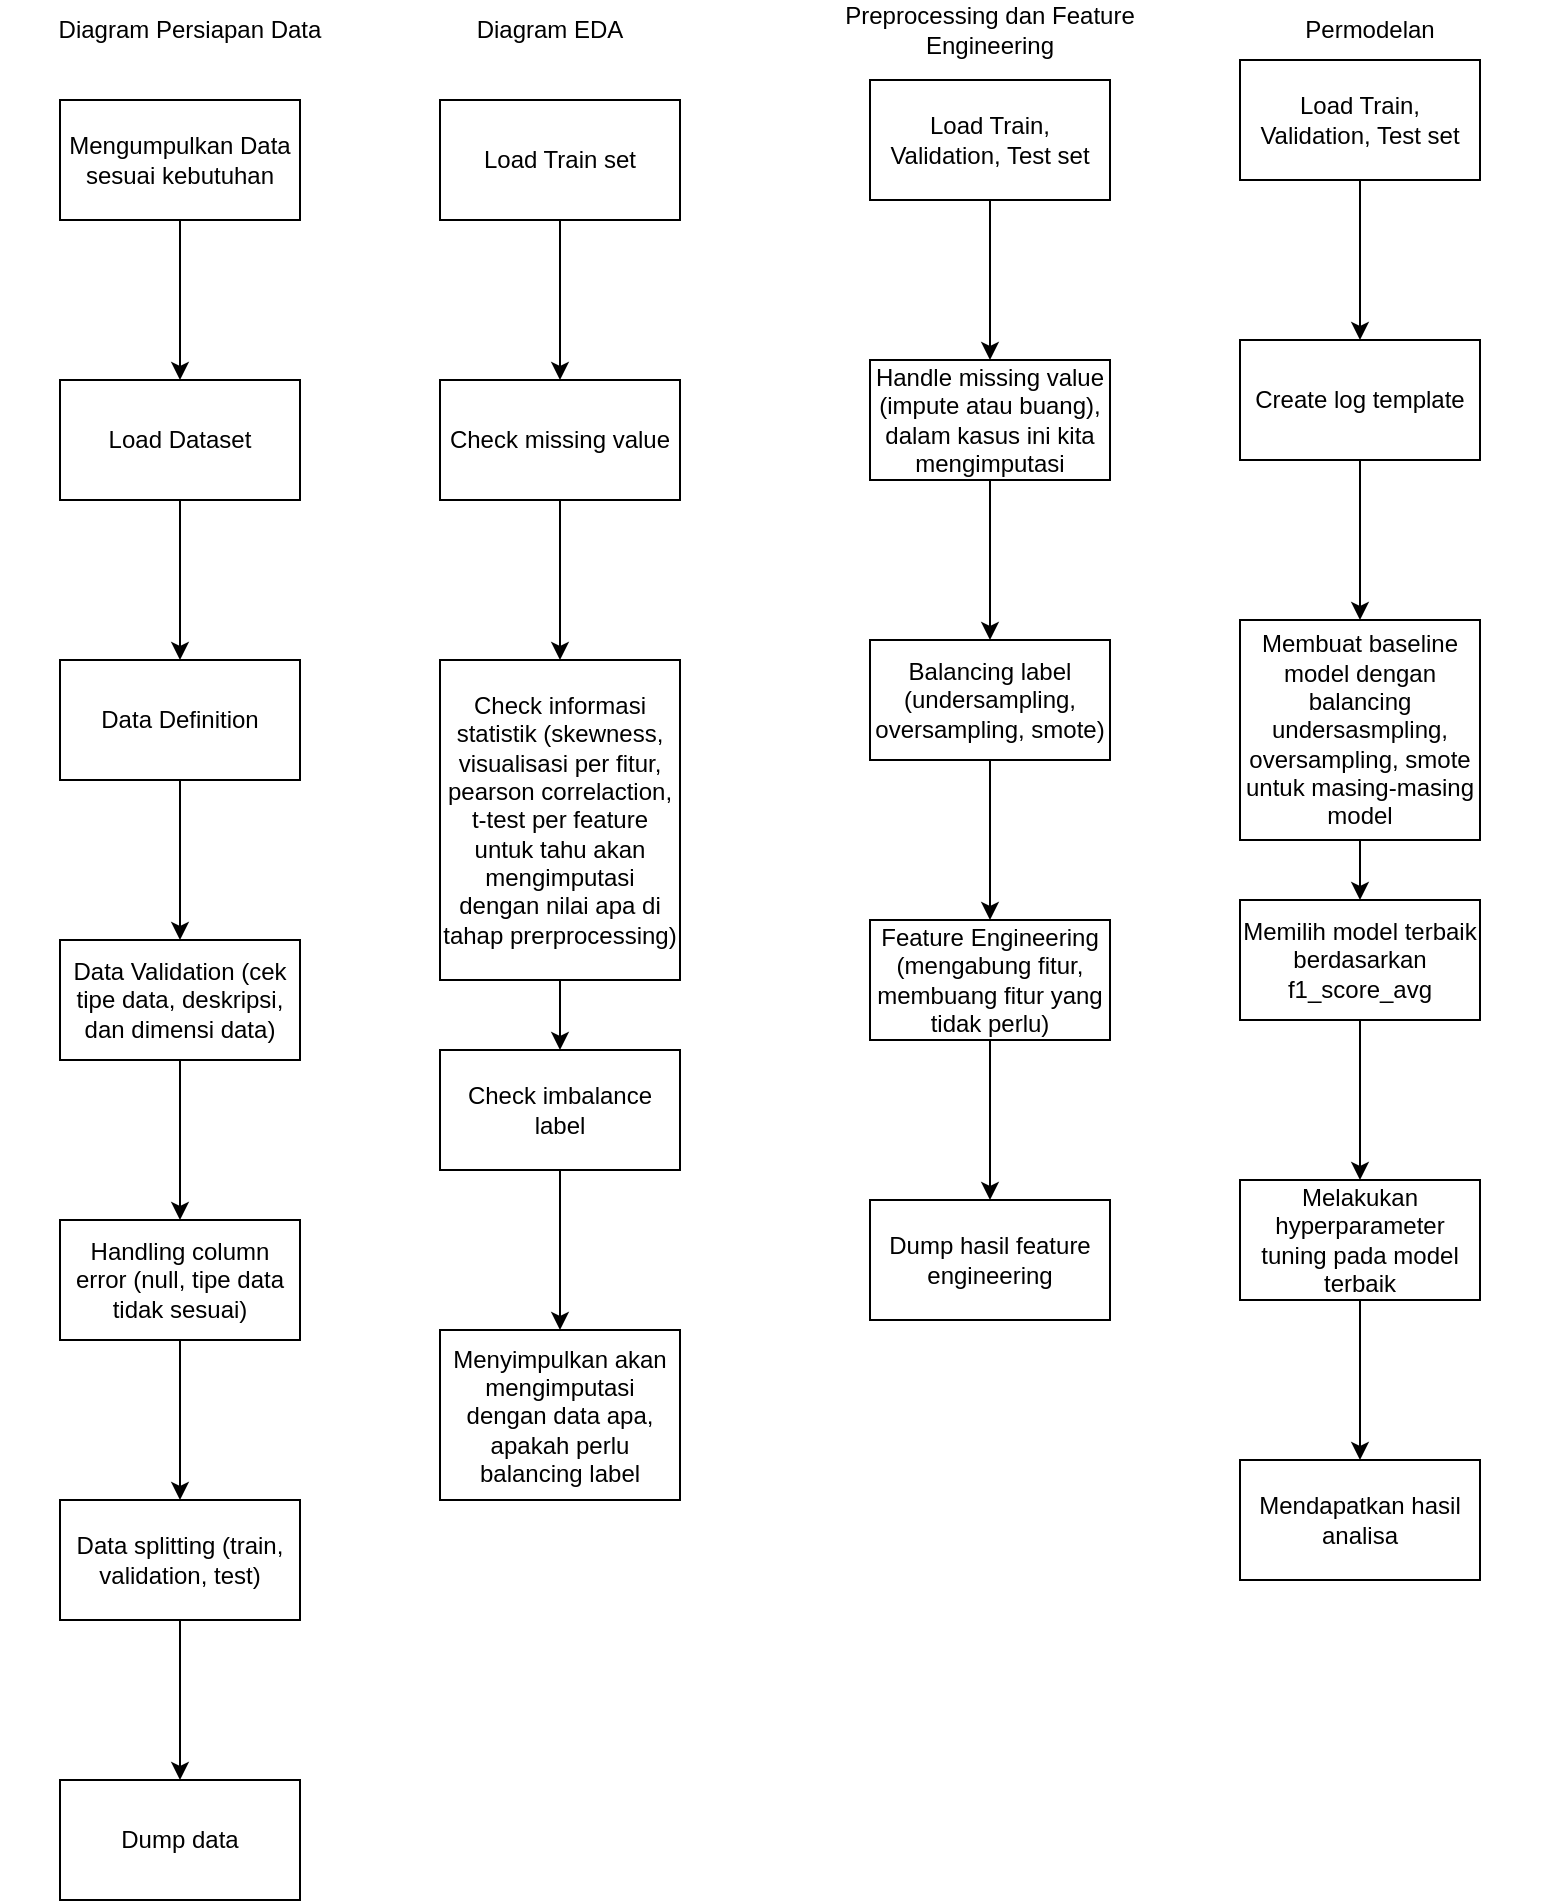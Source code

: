 <mxfile version="20.6.0" type="github">
  <diagram id="mS2-Te-Qni_iinfROBX9" name="Page-1">
    <mxGraphModel dx="1022" dy="1124" grid="1" gridSize="10" guides="1" tooltips="1" connect="1" arrows="1" fold="1" page="1" pageScale="1" pageWidth="827" pageHeight="1169" math="0" shadow="0">
      <root>
        <mxCell id="0" />
        <mxCell id="1" parent="0" />
        <mxCell id="Ip5pmlKS8eaZYFYD2RCD-1" value="Diagram Persiapan Data" style="text;html=1;strokeColor=none;fillColor=none;align=center;verticalAlign=middle;whiteSpace=wrap;rounded=0;" vertex="1" parent="1">
          <mxGeometry x="30" y="30" width="190" height="30" as="geometry" />
        </mxCell>
        <mxCell id="Ip5pmlKS8eaZYFYD2RCD-4" value="" style="edgeStyle=orthogonalEdgeStyle;rounded=0;orthogonalLoop=1;jettySize=auto;html=1;" edge="1" parent="1" source="Ip5pmlKS8eaZYFYD2RCD-2" target="Ip5pmlKS8eaZYFYD2RCD-3">
          <mxGeometry relative="1" as="geometry" />
        </mxCell>
        <mxCell id="Ip5pmlKS8eaZYFYD2RCD-2" value="Mengumpulkan Data sesuai kebutuhan" style="rounded=0;whiteSpace=wrap;html=1;" vertex="1" parent="1">
          <mxGeometry x="60" y="80" width="120" height="60" as="geometry" />
        </mxCell>
        <mxCell id="Ip5pmlKS8eaZYFYD2RCD-6" value="" style="edgeStyle=orthogonalEdgeStyle;rounded=0;orthogonalLoop=1;jettySize=auto;html=1;" edge="1" parent="1" source="Ip5pmlKS8eaZYFYD2RCD-3" target="Ip5pmlKS8eaZYFYD2RCD-5">
          <mxGeometry relative="1" as="geometry" />
        </mxCell>
        <mxCell id="Ip5pmlKS8eaZYFYD2RCD-3" value="Load Dataset" style="whiteSpace=wrap;html=1;rounded=0;" vertex="1" parent="1">
          <mxGeometry x="60" y="220" width="120" height="60" as="geometry" />
        </mxCell>
        <mxCell id="Ip5pmlKS8eaZYFYD2RCD-8" value="" style="edgeStyle=orthogonalEdgeStyle;rounded=0;orthogonalLoop=1;jettySize=auto;html=1;" edge="1" parent="1" source="Ip5pmlKS8eaZYFYD2RCD-5" target="Ip5pmlKS8eaZYFYD2RCD-7">
          <mxGeometry relative="1" as="geometry" />
        </mxCell>
        <mxCell id="Ip5pmlKS8eaZYFYD2RCD-5" value="Data Definition" style="whiteSpace=wrap;html=1;rounded=0;" vertex="1" parent="1">
          <mxGeometry x="60" y="360" width="120" height="60" as="geometry" />
        </mxCell>
        <mxCell id="Ip5pmlKS8eaZYFYD2RCD-10" value="" style="edgeStyle=orthogonalEdgeStyle;rounded=0;orthogonalLoop=1;jettySize=auto;html=1;" edge="1" parent="1" source="Ip5pmlKS8eaZYFYD2RCD-7" target="Ip5pmlKS8eaZYFYD2RCD-9">
          <mxGeometry relative="1" as="geometry" />
        </mxCell>
        <mxCell id="Ip5pmlKS8eaZYFYD2RCD-7" value="Data Validation (cek tipe data, deskripsi, dan dimensi data)" style="whiteSpace=wrap;html=1;rounded=0;" vertex="1" parent="1">
          <mxGeometry x="60" y="500" width="120" height="60" as="geometry" />
        </mxCell>
        <mxCell id="Ip5pmlKS8eaZYFYD2RCD-12" value="" style="edgeStyle=orthogonalEdgeStyle;rounded=0;orthogonalLoop=1;jettySize=auto;html=1;" edge="1" parent="1" source="Ip5pmlKS8eaZYFYD2RCD-9" target="Ip5pmlKS8eaZYFYD2RCD-11">
          <mxGeometry relative="1" as="geometry" />
        </mxCell>
        <mxCell id="Ip5pmlKS8eaZYFYD2RCD-9" value="Handling column error (null, tipe data tidak sesuai)" style="whiteSpace=wrap;html=1;rounded=0;" vertex="1" parent="1">
          <mxGeometry x="60" y="640" width="120" height="60" as="geometry" />
        </mxCell>
        <mxCell id="Ip5pmlKS8eaZYFYD2RCD-16" value="" style="edgeStyle=orthogonalEdgeStyle;rounded=0;orthogonalLoop=1;jettySize=auto;html=1;" edge="1" parent="1" source="Ip5pmlKS8eaZYFYD2RCD-11" target="Ip5pmlKS8eaZYFYD2RCD-15">
          <mxGeometry relative="1" as="geometry" />
        </mxCell>
        <mxCell id="Ip5pmlKS8eaZYFYD2RCD-11" value="Data splitting (train, validation, test)" style="whiteSpace=wrap;html=1;rounded=0;" vertex="1" parent="1">
          <mxGeometry x="60" y="780" width="120" height="60" as="geometry" />
        </mxCell>
        <mxCell id="Ip5pmlKS8eaZYFYD2RCD-15" value="Dump data" style="whiteSpace=wrap;html=1;rounded=0;" vertex="1" parent="1">
          <mxGeometry x="60" y="920" width="120" height="60" as="geometry" />
        </mxCell>
        <mxCell id="Ip5pmlKS8eaZYFYD2RCD-17" value="Diagram EDA" style="text;html=1;strokeColor=none;fillColor=none;align=center;verticalAlign=middle;whiteSpace=wrap;rounded=0;" vertex="1" parent="1">
          <mxGeometry x="210" y="30" width="190" height="30" as="geometry" />
        </mxCell>
        <mxCell id="Ip5pmlKS8eaZYFYD2RCD-20" value="" style="edgeStyle=orthogonalEdgeStyle;rounded=0;orthogonalLoop=1;jettySize=auto;html=1;" edge="1" parent="1" source="Ip5pmlKS8eaZYFYD2RCD-18" target="Ip5pmlKS8eaZYFYD2RCD-19">
          <mxGeometry relative="1" as="geometry" />
        </mxCell>
        <mxCell id="Ip5pmlKS8eaZYFYD2RCD-18" value="Load Train set" style="rounded=0;whiteSpace=wrap;html=1;" vertex="1" parent="1">
          <mxGeometry x="250" y="80" width="120" height="60" as="geometry" />
        </mxCell>
        <mxCell id="Ip5pmlKS8eaZYFYD2RCD-22" value="" style="edgeStyle=orthogonalEdgeStyle;rounded=0;orthogonalLoop=1;jettySize=auto;html=1;" edge="1" parent="1" source="Ip5pmlKS8eaZYFYD2RCD-19" target="Ip5pmlKS8eaZYFYD2RCD-21">
          <mxGeometry relative="1" as="geometry" />
        </mxCell>
        <mxCell id="Ip5pmlKS8eaZYFYD2RCD-19" value="Check missing value" style="whiteSpace=wrap;html=1;rounded=0;" vertex="1" parent="1">
          <mxGeometry x="250" y="220" width="120" height="60" as="geometry" />
        </mxCell>
        <mxCell id="Ip5pmlKS8eaZYFYD2RCD-24" value="" style="edgeStyle=orthogonalEdgeStyle;rounded=0;orthogonalLoop=1;jettySize=auto;html=1;" edge="1" parent="1" source="Ip5pmlKS8eaZYFYD2RCD-21" target="Ip5pmlKS8eaZYFYD2RCD-23">
          <mxGeometry relative="1" as="geometry" />
        </mxCell>
        <mxCell id="Ip5pmlKS8eaZYFYD2RCD-21" value="Check informasi statistik (skewness, visualisasi per fitur, pearson correlaction, t-test per feature untuk tahu akan mengimputasi dengan nilai apa di tahap prerprocessing)" style="whiteSpace=wrap;html=1;rounded=0;" vertex="1" parent="1">
          <mxGeometry x="250" y="360" width="120" height="160" as="geometry" />
        </mxCell>
        <mxCell id="Ip5pmlKS8eaZYFYD2RCD-26" value="" style="edgeStyle=orthogonalEdgeStyle;rounded=0;orthogonalLoop=1;jettySize=auto;html=1;" edge="1" parent="1" source="Ip5pmlKS8eaZYFYD2RCD-23" target="Ip5pmlKS8eaZYFYD2RCD-25">
          <mxGeometry relative="1" as="geometry" />
        </mxCell>
        <mxCell id="Ip5pmlKS8eaZYFYD2RCD-23" value="Check imbalance label" style="whiteSpace=wrap;html=1;rounded=0;" vertex="1" parent="1">
          <mxGeometry x="250" y="555" width="120" height="60" as="geometry" />
        </mxCell>
        <mxCell id="Ip5pmlKS8eaZYFYD2RCD-25" value="Menyimpulkan akan mengimputasi dengan data apa, apakah perlu balancing label" style="whiteSpace=wrap;html=1;rounded=0;" vertex="1" parent="1">
          <mxGeometry x="250" y="695" width="120" height="85" as="geometry" />
        </mxCell>
        <mxCell id="Ip5pmlKS8eaZYFYD2RCD-27" value="Preprocessing dan Feature Engineering" style="text;html=1;strokeColor=none;fillColor=none;align=center;verticalAlign=middle;whiteSpace=wrap;rounded=0;" vertex="1" parent="1">
          <mxGeometry x="430" y="30" width="190" height="30" as="geometry" />
        </mxCell>
        <mxCell id="Ip5pmlKS8eaZYFYD2RCD-30" value="" style="edgeStyle=orthogonalEdgeStyle;rounded=0;orthogonalLoop=1;jettySize=auto;html=1;" edge="1" parent="1" source="Ip5pmlKS8eaZYFYD2RCD-28" target="Ip5pmlKS8eaZYFYD2RCD-29">
          <mxGeometry relative="1" as="geometry" />
        </mxCell>
        <mxCell id="Ip5pmlKS8eaZYFYD2RCD-28" value="Load Train, Validation, Test set" style="rounded=0;whiteSpace=wrap;html=1;" vertex="1" parent="1">
          <mxGeometry x="465" y="70" width="120" height="60" as="geometry" />
        </mxCell>
        <mxCell id="Ip5pmlKS8eaZYFYD2RCD-32" value="" style="edgeStyle=orthogonalEdgeStyle;rounded=0;orthogonalLoop=1;jettySize=auto;html=1;" edge="1" parent="1" source="Ip5pmlKS8eaZYFYD2RCD-29" target="Ip5pmlKS8eaZYFYD2RCD-31">
          <mxGeometry relative="1" as="geometry" />
        </mxCell>
        <mxCell id="Ip5pmlKS8eaZYFYD2RCD-29" value="Handle missing value (impute atau buang), dalam kasus ini kita mengimputasi" style="whiteSpace=wrap;html=1;rounded=0;" vertex="1" parent="1">
          <mxGeometry x="465" y="210" width="120" height="60" as="geometry" />
        </mxCell>
        <mxCell id="Ip5pmlKS8eaZYFYD2RCD-34" value="" style="edgeStyle=orthogonalEdgeStyle;rounded=0;orthogonalLoop=1;jettySize=auto;html=1;" edge="1" parent="1" source="Ip5pmlKS8eaZYFYD2RCD-31" target="Ip5pmlKS8eaZYFYD2RCD-33">
          <mxGeometry relative="1" as="geometry" />
        </mxCell>
        <mxCell id="Ip5pmlKS8eaZYFYD2RCD-31" value="Balancing label (undersampling, oversampling, smote)" style="whiteSpace=wrap;html=1;rounded=0;" vertex="1" parent="1">
          <mxGeometry x="465" y="350" width="120" height="60" as="geometry" />
        </mxCell>
        <mxCell id="Ip5pmlKS8eaZYFYD2RCD-36" value="" style="edgeStyle=orthogonalEdgeStyle;rounded=0;orthogonalLoop=1;jettySize=auto;html=1;" edge="1" parent="1" source="Ip5pmlKS8eaZYFYD2RCD-33" target="Ip5pmlKS8eaZYFYD2RCD-35">
          <mxGeometry relative="1" as="geometry" />
        </mxCell>
        <mxCell id="Ip5pmlKS8eaZYFYD2RCD-33" value="Feature Engineering (mengabung fitur, membuang fitur yang tidak perlu)" style="whiteSpace=wrap;html=1;rounded=0;" vertex="1" parent="1">
          <mxGeometry x="465" y="490" width="120" height="60" as="geometry" />
        </mxCell>
        <mxCell id="Ip5pmlKS8eaZYFYD2RCD-35" value="Dump hasil feature engineering" style="whiteSpace=wrap;html=1;rounded=0;" vertex="1" parent="1">
          <mxGeometry x="465" y="630" width="120" height="60" as="geometry" />
        </mxCell>
        <mxCell id="Ip5pmlKS8eaZYFYD2RCD-37" value="Permodelan" style="text;html=1;strokeColor=none;fillColor=none;align=center;verticalAlign=middle;whiteSpace=wrap;rounded=0;" vertex="1" parent="1">
          <mxGeometry x="620" y="30" width="190" height="30" as="geometry" />
        </mxCell>
        <mxCell id="Ip5pmlKS8eaZYFYD2RCD-40" value="" style="edgeStyle=orthogonalEdgeStyle;rounded=0;orthogonalLoop=1;jettySize=auto;html=1;" edge="1" parent="1" source="Ip5pmlKS8eaZYFYD2RCD-38" target="Ip5pmlKS8eaZYFYD2RCD-39">
          <mxGeometry relative="1" as="geometry" />
        </mxCell>
        <mxCell id="Ip5pmlKS8eaZYFYD2RCD-38" value="Load Train, Validation, Test set" style="rounded=0;whiteSpace=wrap;html=1;" vertex="1" parent="1">
          <mxGeometry x="650" y="60" width="120" height="60" as="geometry" />
        </mxCell>
        <mxCell id="Ip5pmlKS8eaZYFYD2RCD-42" value="" style="edgeStyle=orthogonalEdgeStyle;rounded=0;orthogonalLoop=1;jettySize=auto;html=1;" edge="1" parent="1" source="Ip5pmlKS8eaZYFYD2RCD-39" target="Ip5pmlKS8eaZYFYD2RCD-41">
          <mxGeometry relative="1" as="geometry" />
        </mxCell>
        <mxCell id="Ip5pmlKS8eaZYFYD2RCD-39" value="Create log template" style="whiteSpace=wrap;html=1;rounded=0;" vertex="1" parent="1">
          <mxGeometry x="650" y="200" width="120" height="60" as="geometry" />
        </mxCell>
        <mxCell id="Ip5pmlKS8eaZYFYD2RCD-44" value="" style="edgeStyle=orthogonalEdgeStyle;rounded=0;orthogonalLoop=1;jettySize=auto;html=1;" edge="1" parent="1" source="Ip5pmlKS8eaZYFYD2RCD-41" target="Ip5pmlKS8eaZYFYD2RCD-43">
          <mxGeometry relative="1" as="geometry" />
        </mxCell>
        <mxCell id="Ip5pmlKS8eaZYFYD2RCD-41" value="Membuat baseline model dengan balancing undersasmpling, oversampling, smote untuk masing-masing model" style="whiteSpace=wrap;html=1;rounded=0;" vertex="1" parent="1">
          <mxGeometry x="650" y="340" width="120" height="110" as="geometry" />
        </mxCell>
        <mxCell id="Ip5pmlKS8eaZYFYD2RCD-46" value="" style="edgeStyle=orthogonalEdgeStyle;rounded=0;orthogonalLoop=1;jettySize=auto;html=1;" edge="1" parent="1" source="Ip5pmlKS8eaZYFYD2RCD-43" target="Ip5pmlKS8eaZYFYD2RCD-45">
          <mxGeometry relative="1" as="geometry" />
        </mxCell>
        <mxCell id="Ip5pmlKS8eaZYFYD2RCD-43" value="Memilih model terbaik berdasarkan f1_score_avg" style="whiteSpace=wrap;html=1;rounded=0;" vertex="1" parent="1">
          <mxGeometry x="650" y="480" width="120" height="60" as="geometry" />
        </mxCell>
        <mxCell id="Ip5pmlKS8eaZYFYD2RCD-48" value="" style="edgeStyle=orthogonalEdgeStyle;rounded=0;orthogonalLoop=1;jettySize=auto;html=1;" edge="1" parent="1" source="Ip5pmlKS8eaZYFYD2RCD-45" target="Ip5pmlKS8eaZYFYD2RCD-47">
          <mxGeometry relative="1" as="geometry" />
        </mxCell>
        <mxCell id="Ip5pmlKS8eaZYFYD2RCD-45" value="Melakukan hyperparameter tuning pada model terbaik" style="whiteSpace=wrap;html=1;rounded=0;" vertex="1" parent="1">
          <mxGeometry x="650" y="620" width="120" height="60" as="geometry" />
        </mxCell>
        <mxCell id="Ip5pmlKS8eaZYFYD2RCD-47" value="Mendapatkan hasil analisa" style="whiteSpace=wrap;html=1;rounded=0;" vertex="1" parent="1">
          <mxGeometry x="650" y="760" width="120" height="60" as="geometry" />
        </mxCell>
      </root>
    </mxGraphModel>
  </diagram>
</mxfile>
